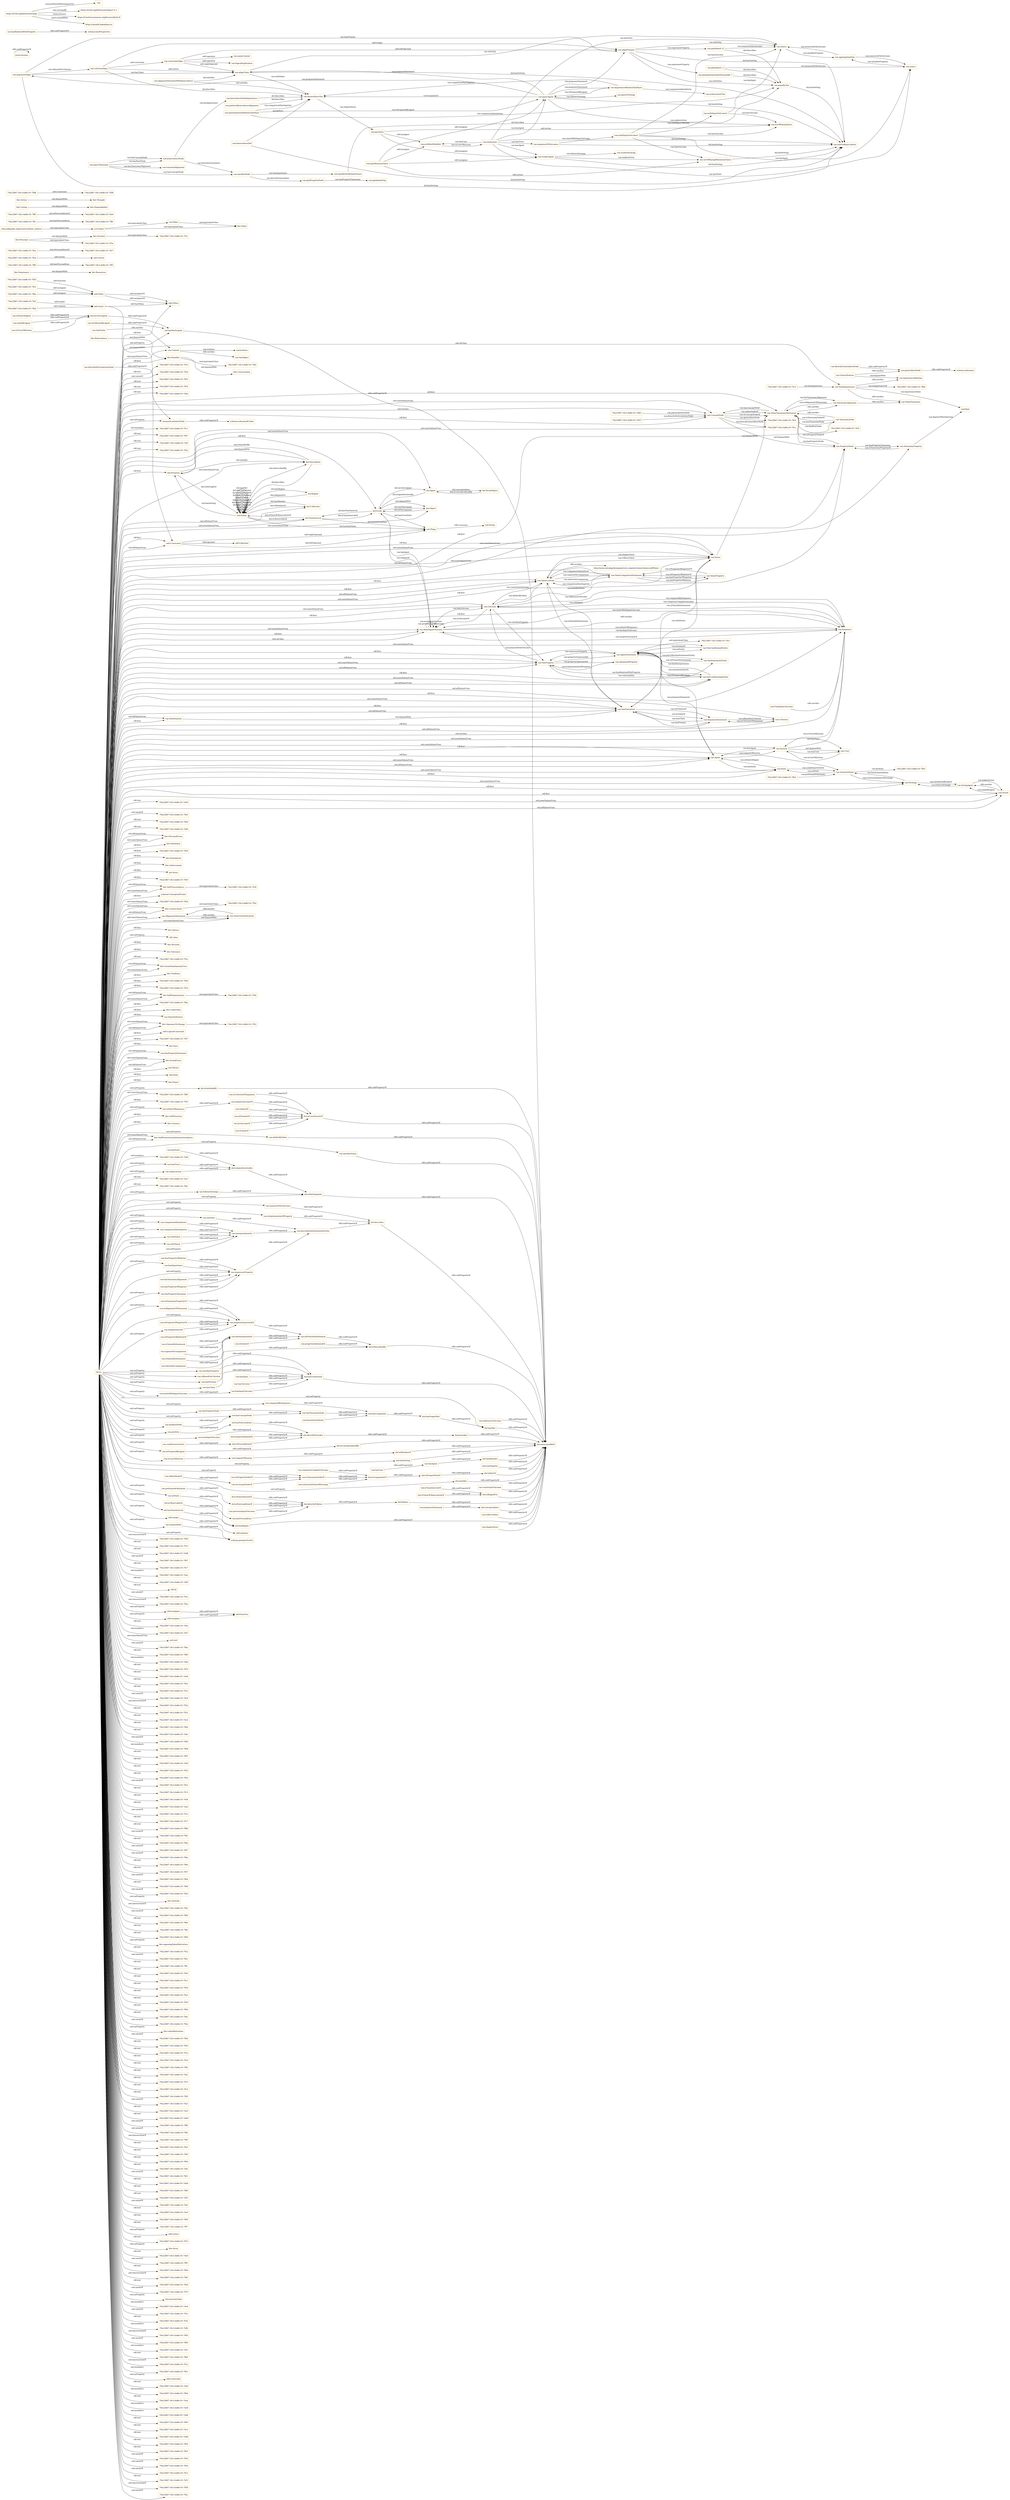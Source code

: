 digraph ar2dtool_diagram { 
rankdir=LR;
size="1501"
node [shape = rectangle, color="orange"]; "-76e22867:18c1cbd6c19:-7fc6" "bhv:Dominance" "-76e22867:18c1cbd6c19:-7ff3" "dul:Situation" "-76e22867:18c1cbd6c19:-7fc3" "odrl:Action" "-76e22867:18c1cbd6c19:-7fe7" "-76e22867:18c1cbd6c19:-7fe1" "bhv:PersonalFocus" "bhv:Hedonism" "bhv:Societal" "vae:NodeImportance" "bhv:Universalism" "vae:Value" "-76e22867:18c1cbd6c19:-7f59" "-76e22867:18c1cbd6c19:-7ffc" "bhv:Stimulation" "odrl:Policy" "bhv:Achievement" "bhv:Value" "dul:Norm" "-76e22867:18c1cbd6c19:-7f39" "-76e22867:18c1cbd6c19:-7ff0" "odrl:Operator" "vae:VaeProperty" "-76e22867:18c1cbd6c19:-7fb2" "bhv:SelfTrascendence" "vae:Outcome" "-76e22867:18c1cbd6c19:-7f1c" "schema:ConceptualFrame" "vae:VaeEntity" "-76e22867:18c1cbd6c19:-7fa4" "vae:MultiInputOutcome" "bhv:Conservation" "vae:AlignmentStatement" "bhv:Dependability" "bhv:Caring" "dul:SocialObject" "-76e22867:18c1cbd6c19:-7ff6" "odrl:Asset" "bhv:Nature" "-76e22867:18c1cbd6c19:-7fde" "vae:Generalization" "vae:Context" "vae:ActionOnState" "vae:VaeStatement" "vae:TaxonomyProperty" "-76e22867:18c1cbd6c19:-7fd2" "bhv:Security" "-76e22867:18c1cbd6c19:-7fbb" "vae:ConceptNode" "dul:Object" "bhv:Tolerance" "vae:System" "http://dbpedia.org/resource/Value_(ethics)" "bhv:Humility" "odrl:Party" "vae:Norm" "bhv:GrowthAndAnxietyFree" "vae:User" "vae:Sequence" "vae:AgentStatement" "vae:VaeConditionedEntity" "bhv:Tradition" "dul:Event" "dul:Agent" "-76e22867:18c1cbd6c19:-7f4d" "-76e22867:18c1cbd6c19:-7f1b" "vae:ValueTaxonomyStatement" "vae:TaxonomyAlignment" "bhv:SelfEnhancement" "-76e22867:18c1cbd6c19:-7fa1" "vae:Strategy" "-76e22867:18c1cbd6c19:-7fbe" "vae:Agent" "bhv:Benevolence" "vae:FinalInputOutcome" "-76e22867:18c1cbd6c19:-7fb8" "vae:VaeSituation" "bhv:Conformity" "vae:Action" "-76e22867:18c1cbd6c19:-7f30" "bhv:Resources" "dul:Collection" "vae:AwarenessStatement" "vae:ValueDefinition" "bhv:OpennessToChange" "-76e22867:18c1cbd6c19:-7fcf" "vae:ActingAgent" "odrl:LogicalConstraint" "-76e22867:18c1cbd6c19:-7f47" "-76e22867:18c1cbd6c19:-7fc9" "vae:ValueConcept" "vae:PropertyNode" "vae:ValueProperty" "vae:ValueComparisonStatement" "-76e22867:18c1cbd6c19:-7fc0" "-76e22867:18c1cbd6c19:-7f5a" "vae:VaeStatementEntity" "-76e22867:18c1cbd6c19:-7fe4" "vae:Criterion" "bhv:Thought" "dul:TimeInterval" "-76e22867:18c1cbd6c19:-7fed" "vae:State" "dul:Entity" "-76e22867:18c1cbd6c19:-7fea" "bhv:Face" "vae:VaeConditioningEntity" "-76e22867:18c1cbd6c19:-7f3a" "vae:TaxonomyNode" "vae:VaePropertyStatement" "bhv:SocialFocus" "odrl:Constraint" "-76e22867:18c1cbd6c19:-7fdb" "-76e22867:18c1cbd6c19:-7f4e" "-76e22867:18c1cbd6c19:-7f42" "vae:OptimizedProperty" "dul:Theory" "dul:Region" "dul:Description" "-76e22867:18c1cbd6c19:-7fd5" "bhv:Action" "-76e22867:18c1cbd6c19:-7fd8" "vcvf:Value" "odrl:Rule" "bhv:Power" "vae:ImportanceRelation" "bhv:Personal" "-76e22867:18c1cbd6c19:-7fb5" "-76e22867:18c1cbd6c19:-7f80" "-76e22867:18c1cbd6c19:-7fcc" "vae:ArgumentStatement" "-76e22867:18c1cbd6c19:-7f2f" "bhv:SelfDirection" "-76e22867:18c1cbd6c19:-7ff9" "bhv:Concern" "-76e22867:18c1cbd6c19:-7f24" "bhv:SelfProtectionAndAnxietyAvoidance" ; /*classes style*/
	"bhv:Action" -> "bhv:Thought" [ label = "owl:disjointWith" ];
	"vae:particularizesNode" -> "schema:subsumedUnder" [ label = "rdfs:subPropertyOf" ];
	"vae:hasConceptNode" -> "vae:hasTaxonomyNode" [ label = "rdfs:subPropertyOf" ];
	"vae:ConceptNode" -> "vae:PropertyNode" [ label = "owl:disjointWith" ];
	"vae:argumentAlign" -> "vae:criterionAlign" [ label = "vae:isBasedOnCriterion" ];
	"vae:argumentAlign" -> "vae:alignPremise" [ label = "vae:hasPremise" ];
	"vae:argumentAlign" -> "vae:alignClaim" [ label = "vae:hasClaim" ];
	"vae:argumentAlign" -> "vae:taxProblemContext" [ label = "dul:hasSetting" ];
	"vae:isTaxonomyNodeOf" -> "dul:isComponentOf" [ label = "rdfs:subPropertyOf" ];
	"vae:previousInputOutcome" -> "dul:directlyFollows" [ label = "rdfs:subPropertyOf" ];
	"vae:proposesStatement" -> "dul:conceptualizes" [ label = "rdfs:subPropertyOf" ];
	"vae:hasTaxonomyNode" -> "dul:hasComponent" [ label = "rdfs:subPropertyOf" ];
	"vae:giniPropertyNode" -> "vae:giniIndexProp" [ label = "vae:hasPropertyTaxonomy" ];
	"dul:isSatisfiedBy" -> "dul:associatedWith" [ label = "rdfs:subPropertyOf" ];
	"vae:nextInputOutcome" -> "dul:directlyPrecedes" [ label = "rdfs:subPropertyOf" ];
	"vae:abidesByValue" -> "dul:associatedWith" [ label = "rdfs:subPropertyOf" ];
	"vae:VaeSituation" -> "vae:VaeStatement" [ label = "owl:disjointWith" ];
	"vae:benvolenceNodeImportance" -> "vae:benevolenceTax" [ label = "dul:describes" ];
	"dul:conceptualizes" -> "dul:associatedWith" [ label = "rdfs:subPropertyOf" ];
	"vae:comparisonHasInferior" -> "vae:interpretationOn" [ label = "rdfs:subPropertyOf" ];
	"vae:hasTrace" -> "dul:isAgentInvolvedIn" [ label = "rdfs:subPropertyOf" ];
	"vae:shapesNorm" -> "dul:associatedWith" [ label = "rdfs:subPropertyOf" ];
	"vae:isInputOf" -> "dul:isConstituentOf" [ label = "rdfs:subPropertyOf" ];
	"dul:involvesAgent" -> "dul:hasParticipant" [ label = "rdfs:subPropertyOf" ];
	"dul:isObservableAt" -> "dul:hasRegion" [ label = "rdfs:subPropertyOf" ];
	"terms:license" -> "terms:license" [ label = "rdfs:subPropertyOf" ];
	"vae:multiInputOutcome2" -> "vae:actOfPayingTaxes" [ label = "vae:hasOutcome" ];
	"vae:multiInputOutcome2" -> "vae:state2" [ label = "vae:hasInput" ];
	"vae:satisfiesNorm" -> "dul:associatedWith" [ label = "rdfs:subPropertyOf" ];
	"bhv:SelfTrascendence" -> "-76e22867:18c1cbd6c19:-7f24" [ label = "owl:equivalentClass" ];
	"dul:isAgentInvolvedIn" -> "dul:isParticipantIn" [ label = "rdfs:subPropertyOf" ];
	"http://dbpedia.org/resource/Value_(ethics)" -> "vcvf:Value" [ label = "owl:equivalentClass" ];
	"vae:describesVaeStatementEntity" -> "dul:describes" [ label = "rdfs:subPropertyOf" ];
	"vae:hasPropertyTaxonomy" -> "vae:expressesProperty" [ label = "rdfs:subPropertyOf" ];
	"dul:Event" -> "dul:Object" [ label = "owl:disjointWith" ];
	"vae:isPremiseOf" -> "dul:isConstituentOf" [ label = "rdfs:subPropertyOf" ];
	"dul:isConstituentOf" -> "dul:associatedWith" [ label = "rdfs:subPropertyOf" ];
	"vae:interpretationOn" -> "vae:describesVaeStatementEntity" [ label = "rdfs:subPropertyOf" ];
	"vae:isTestedInStatement" -> "vae:hasInterpretation" [ label = "rdfs:subPropertyOf" ];
	"dul:Description" -> "dul:Situation" [ label = "owl:disjointWith" ];
	"vae:giniIndex0_3" -> "vae:state1" [ label = "vae:measuredOnOutcome" ];
	"vae:giniIndex0_3" -> "vae:equalityTax" [ label = "dul:describes" ];
	"vae:madeByAgent" -> "dul:involvesAgent" [ label = "rdfs:subPropertyOf" ];
	"dul:isPreconditionOf" -> "dul:directlyPrecedes" [ label = "rdfs:subPropertyOf" ];
	"vae:isOutcomeOf" -> "dul:isConstituentOf" [ label = "rdfs:subPropertyOf" ];
	"vae:isPresentInStatement" -> "dul:isDescribedBy" [ label = "rdfs:subPropertyOf" ];
	"vae:hasInput" -> "dul:hasConstituent" [ label = "rdfs:subPropertyOf" ];
	"bhv:Personal" -> "bhv:Societal" [ label = "owl:disjointWith" ];
	"bhv:Personal" -> "-76e22867:18c1cbd6c19:-7f3a" [ label = "owl:equivalentClass" ];
	"vae:hasUser" -> "vae:hasAgent" [ label = "rdfs:subPropertyOf" ];
	"vae:equalityTax" -> "vae:taxProblemContext" [ label = "dul:hasSetting" ];
	"vae:influencesOutcome" -> "dul:associatedWith" [ label = "rdfs:subPropertyOf" ];
	"dul:hasPart" -> "dul:associatedWith" [ label = "rdfs:subPropertyOf" ];
	"vae:onState" -> "dul:hasPrecondition" [ label = "rdfs:subPropertyOf" ];
	"vae:hasActionOnState" -> "dul:hasComponent" [ label = "rdfs:subPropertyOf" ];
	"vae:AgentStatement" -> "-76e22867:18c1cbd6c19:-7fa1" [ label = "owl:equivalentClass" ];
	"vae:hasPropertyNode" -> "vae:hasTaxonomyNode" [ label = "rdfs:subPropertyOf" ];
	"vae:payMinimumTaxes" -> "vae:problemModeller" [ label = "odrl:assigner" ];
	"vae:payMinimumTaxes" -> "vae:payerAgent" [ label = "odrl:assignee" ];
	"vae:payMinimumTaxes" -> "vae:evaderAgent" [ label = "odrl:assignee" ];
	"vae:payMinimumTaxes" -> "vae:actOfPayingMiniumumTaxes" [ label = "odrl:action" ];
	"vae:equalityNode" -> "vae:giniPropertyNode" [ label = "vae:directlyGeneralizes" ];
	"vae:equalityNode" -> "vae:equalityNodeImportance" [ label = "vae:hasImportance" ];
	"dul:hasPrecondition" -> "dul:directlyFollows" [ label = "rdfs:subPropertyOf" ];
	"vae:hasPropertyOfSuperior" -> "vae:expressesProperty" [ label = "rdfs:subPropertyOf" ];
	"odrl:Asset" -> "odrl:Constraint" [ label = "owl:disjointWith" ];
	"bhv:Conservation" -> "-76e22867:18c1cbd6c19:-7f5a" [ label = "owl:equivalentClass" ];
	"dul:hasRegion" -> "dul:associatedWith" [ label = "rdfs:subPropertyOf" ];
	"vae:isPropertyNodeOf" -> "vae:isTaxonomyNodeOf" [ label = "rdfs:subPropertyOf" ];
	"bhv:Societal" -> "-76e22867:18c1cbd6c19:-7f1c" [ label = "owl:equivalentClass" ];
	"dul:precedes" -> "dul:associatedWith" [ label = "rdfs:subPropertyOf" ];
	"vae:comparisonHasSuperior" -> "vae:interpretationOn" [ label = "rdfs:subPropertyOf" ];
	"vae:hasOutcome" -> "dul:hasConstituent" [ label = "rdfs:subPropertyOf" ];
	"vae:Norm" -> "vae:ValueTaxonomyStatement" [ label = "owl:disjointWith" ];
	"vae:alignPremise" -> "vae:equalityTax" [ label = "vae:withValue" ];
	"vae:alignPremise" -> "vae:state2" [ label = "vae:onEntity" ];
	"vae:alignPremise" -> "vae:giniIndexSatisfiedThreshold0_7" [ label = "vae:expressesProperty" ];
	"vae:alignPremise" -> "vae:giniIndex0_9" [ label = "vae:expressesProperty" ];
	"vae:alignPremise" -> "vae:taxProblemContext" [ label = "dul:hasSetting" ];
	"vae:isProposedByAgent" -> "dul:isConceptualizedBy" [ label = "rdfs:subPropertyOf" ];
	"dul:isComponentOf" -> "dul:isPropertPartOf" [ label = "rdfs:subPropertyOf" ];
	"vae:Value" -> "bhv:Value" [ label = "owl:equivalentClass" ];
	"bhv:Dominance" -> "bhv:Resources" [ label = "owl:disjointWith" ];
	"vae:isEntityOf" -> "vae:isPresentInStatement" [ label = "rdfs:subPropertyOf" ];
	"dul:isConceptualizedBy" -> "dul:associatedWith" [ label = "rdfs:subPropertyOf" ];
	"vae:MultiInputOutcome" -> "vae:Sequence" [ label = "rdfs:seeAlso" ];
	"vae:propertyExpressedAt" -> "vae:isPresentInStatement" [ label = "rdfs:subPropertyOf" ];
	"vae:payerAgent" -> "vae:taxProblemContext" [ label = "dul:hasSetting" ];
	"vae:payerAgent" -> "vae:importanceRelationTaxPayer" [ label = "vae:proposesStatement" ];
	"vae:payerAgent" -> "vae:payerStrategy" [ label = "vae:followsStrategy" ];
	"vae:payerAgent" -> "vae:benevolenceTax" [ label = "vcvf:commitsTo" ];
	"vae:payerAgent" -> "vae:argumentAlign" [ label = "vae:proposesStatement" ];
	"vae:payerAgent" -> "vae:alignClaim" [ label = "vae:proposesStatement" ];
	"vae:payerAgent" -> "vae:actOfPayingTaxes" [ label = "vae:makesAction" ];
	"vae:payerAgent" -> "vae:alignPremise" [ label = "vae:proposesStatement" ];
	"vae:hasState" -> "dul:isAgentInvolvedIn" [ label = "rdfs:subPropertyOf" ];
	"vae:AwarenessStatement" -> "vae:AlignmentStatement" [ label = "rdfs:seeAlso" ];
	"vae:isConceptNodeOf" -> "vae:isTaxonomyNodeOf" [ label = "rdfs:subPropertyOf" ];
	"bhv:Caring" -> "bhv:Dependability" [ label = "owl:disjointWith" ];
	"vae:payTaxes" -> "vae:problemModeller" [ label = "odrl:assigner" ];
	"vae:payTaxes" -> "vae:evaderAgent" [ label = "odrl:assignee" ];
	"vae:payTaxes" -> "vae:actOfPayingTaxes" [ label = "odrl:action" ];
	"vae:hasRootNode" -> "vae:hasConceptNode" [ label = "rdfs:subPropertyOf" ];
	"vae:isAgentOfSystem" -> "dul:isMemberOf" [ label = "rdfs:subPropertyOf" ];
	"dul:hasProperPart" -> "dul:hasPart" [ label = "rdfs:subPropertyOf" ];
	"vae:aggregationSum" -> "vae:state2" [ label = "vae:measuredOnOutcome" ];
	"vae:aggregationSum" -> "vae:state1" [ label = "vae:measuredOnOutcome" ];
	"vae:ValueConcept" -> "http://www.ontologydesignpatterns.org/ont/values/valuecore#Value" [ label = "rdfs:seeAlso" ];
	"vae:state1" -> "vae:aggregationSum" [ label = "vae:satisfiesProperty" ];
	"vae:isInputOutcomeOf" -> "dul:isConstituentOf" [ label = "rdfs:subPropertyOf" ];
	"vae:payerTaxonomy" -> "vae:taxonomAlignment" [ label = "vae:hasTaxonomyAlignment" ];
	"vae:payerTaxonomy" -> "vae:benevolenceNode" [ label = "vae:hasRootNode" ];
	"vae:payerTaxonomy" -> "vae:equalityNode" [ label = "vae:hasConceptNode" ];
	"vae:payerTaxonomy" -> "vae:benevolenceNode" [ label = "vae:hasConceptNode" ];
	"vae:isTaxonomyPropertyOf" -> "vae:propertyExpressedAt" [ label = "rdfs:subPropertyOf" ];
	"vae:giniIndex0_9" -> "vae:state2" [ label = "vae:measuredOnOutcome" ];
	"vae:giniIndex0_9" -> "vae:equalityTax" [ label = "dul:describes" ];
	"vae:directlyParticularizesNode" -> "vae:particularizesNode" [ label = "rdfs:subPropertyOf" ];
	"vae:isRootNodeOf" -> "vae:isConceptNodeOf" [ label = "rdfs:subPropertyOf" ];
	"vae:problemModeller" -> "vae:taxSystem" [ label = "vae:isUserOfSystem" ];
	"dul:hasSetting" -> "dul:associatedWith" [ label = "rdfs:subPropertyOf" ];
	"dul:hasMember" -> "dul:associatedWith" [ label = "rdfs:subPropertyOf" ];
	"vae:expressesProperty" -> "vae:describesVaeStatementEntity" [ label = "rdfs:subPropertyOf" ];
	"vae:taxSystem" -> "vae:problemModeller" [ label = "vae:hasUser" ];
	"vae:taxSystem" -> "vae:sequenceOfOutcomes" [ label = "vae:hasTrace" ];
	"vae:taxSystem" -> "vae:state2" [ label = "vae:hasState" ];
	"vae:taxSystem" -> "vae:state1" [ label = "vae:hasState" ];
	"vae:taxSystem" -> "vae:payerAgent" [ label = "vae:hasAgent" ];
	"vae:taxSystem" -> "vae:evaderAgent" [ label = "vae:hasAgent" ];
	"vae:taxSystem" -> "vae:taxProblemContext" [ label = "dul:hasSetting" ];
	"vae:hasAgent" -> "dul:hasMember" [ label = "rdfs:subPropertyOf" ];
	"vae:isFollowedByAgent" -> "dul:hasParticipant" [ label = "rdfs:subPropertyOf" ];
	"vae:criterionAlign" -> "vae:alignPremise" [ label = "odrl:target" ];
	"vae:criterionAlign" -> "vae:constraintAlign" [ label = "odrl:constraint" ];
	"vae:criterionAlign" -> "vae:alignClaim" [ label = "odrl:action" ];
	"vae:criterionAlign" -> "vae:benevolenceTax" [ label = "dul:describes" ];
	"vae:hasRelationWithProperty" -> "schema:hasPerspective" [ label = "rdfs:subPropertyOf" ];
	"vae:measuredOnOutcome" -> "dul:describes" [ label = "rdfs:subPropertyOf" ];
	"vae:isImportanceOf" -> "vae:propertyExpressedAt" [ label = "rdfs:subPropertyOf" ];
	"dul:isSettingFor" -> "dul:associatedWith" [ label = "rdfs:subPropertyOf" ];
	"vae:perform" -> "dul:hasPostcondition" [ label = "rdfs:subPropertyOf" ];
	"vcvf:Value" -> "bhv:Value" [ label = "owl:equivalentClass" ];
	"vcvf:Value" -> "vae:Value" [ label = "owl:equivalentClass" ];
	"dul:isPartOf" -> "dul:associatedWith" [ label = "rdfs:subPropertyOf" ];
	"vae:isTraceOfSystem" -> "dul:involvesAgent" [ label = "rdfs:subPropertyOf" ];
	"dul:isParticipantIn" -> "dul:associatedWith" [ label = "rdfs:subPropertyOf" ];
	"vae:directlyGeneralizesNode" -> "vae:generalizesNode" [ label = "rdfs:subPropertyOf" ];
	"dul:hasTimeInterval" -> "dul:hasRegion" [ label = "rdfs:subPropertyOf" ];
	"vae:importanceRelationTaxPayer" -> "vae:payerAgent" [ label = "vae:isProposedByAgent" ];
	"vae:importanceRelationTaxPayer" -> "vae:benevolenceTax" [ label = "vae:comparisonHasSuperior" ];
	"vae:importanceRelationTaxPayer" -> "vae:achievementTax" [ label = "vae:comparisonHasInferior" ];
	"vae:conditionsActionIn" -> "dul:isPreconditionOf" [ label = "rdfs:subPropertyOf" ];
	"vae:superiorInComparison" -> "vae:hasInterpretation" [ label = "rdfs:subPropertyOf" ];
	"vae:System" -> "vae:User" [ label = "owl:disjointWith" ];
	"dul:satisfies" -> "dul:associatedWith" [ label = "rdfs:subPropertyOf" ];
	"vae:TaxonomyNode" -> "vae:ValueTaxonomyStatement" [ label = "rdfs:seeAlso" ];
	"vae:ValueTaxonomyStatement" -> "vae:TaxonomyAlignment" [ label = "rdfs:seeAlso" ];
	"vae:followsStrategy" -> "dul:isParticipantIn" [ label = "rdfs:subPropertyOf" ];
	"vae:hasPropertyOfInferior" -> "vae:expressesProperty" [ label = "rdfs:subPropertyOf" ];
	"vae:composedBySequence" -> "dul:hasComponent" [ label = "rdfs:subPropertyOf" ];
	"vae:isActionOnStateOfStrategy" -> "dul:isComponentOf" [ label = "rdfs:subPropertyOf" ];
	"https://w3id.org/def/vaeontology" -> "vae:" [ label = "vann:preferredNamespaceUri" ];
	"https://w3id.org/def/vaeontology" -> "https://w3id.org/def/vaeontology/1.0.1" [ label = "owl:versionIRI" ];
	"https://w3id.org/def/vaeontology" -> "https://creativecommons.org/licenses/by/4.0/" [ label = "terms:license" ];
	"https://w3id.org/def/vaeontology" -> "https://chowlk.linkeddata.es" [ label = "mod:createdWith" ];
	"vae:benevolenceTax" -> "vae:payTaxes" [ label = "vae:shapesNorm" ];
	"dul:hasComponent" -> "dul:hasProperPart" [ label = "rdfs:subPropertyOf" ];
	"vae:startsWithInputOutcome" -> "vae:hasInputOutcome" [ label = "rdfs:subPropertyOf" ];
	"dul:hasParticipant" -> "dul:associatedWith" [ label = "rdfs:subPropertyOf" ];
	"vae:isOptimizationOfProperty" -> "dul:describes" [ label = "rdfs:subPropertyOf" ];
	"vae:propertyOptimizedAt" -> "dul:isDescribedBy" [ label = "rdfs:subPropertyOf" ];
	"bhv:Humility" -> "bhv:Universalism" [ label = "owl:disjointWith" ];
	"bhv:Humility" -> "-76e22867:18c1cbd6c19:-7f4e" [ label = "owl:equivalentClass" ];
	"vae:FinalInputOutcome" -> "vae:Sequence" [ label = "rdfs:seeAlso" ];
	"odrl:target" -> "odrl:relation" [ label = "rdfs:subPropertyOf" ];
	"vae:benevolenceDef" -> "vae:benevolenceTax" [ label = "dul:defines" ];
	"vae:benevolenceDef" -> "vae:taxProblemContext" [ label = "dul:hasSetting" ];
	"bhv:SelfEnhancement" -> "-76e22867:18c1cbd6c19:-7f30" [ label = "owl:equivalentClass" ];
	"dul:directlyPrecedes" -> "dul:precedes" [ label = "rdfs:subPropertyOf" ];
	"vae:makesAction" -> "dul:isAgentInvolvedIn" [ label = "rdfs:subPropertyOf" ];
	"vae:constrainsOutcome" -> "dul:associatedWith" [ label = "rdfs:subPropertyOf" ];
	"vae:withValue" -> "vae:interpretationOn" [ label = "rdfs:subPropertyOf" ];
	"vae:constraintAlign" -> "vae:alignClaim" [ label = "odrl:rightOperand" ];
	"vae:constraintAlign" -> "vae:sameContext" [ label = "odrl:operator" ];
	"vae:constraintAlign" -> "vae:logicalImplication" [ label = "odrl:operator" ];
	"vae:constraintAlign" -> "vae:alignPremise" [ label = "odrl:leftOperand" ];
	"dul:isRegionFor" -> "dul:associatedWith" [ label = "rdfs:subPropertyOf" ];
	"dul:describes" -> "dul:associatedWith" [ label = "rdfs:subPropertyOf" ];
	"vae:satisfiesProperty" -> "dul:isDescribedBy" [ label = "rdfs:subPropertyOf" ];
	"vae:isAlignmentOfTaxonomy" -> "vae:propertyExpressedAt" [ label = "rdfs:subPropertyOf" ];
	"vae:TaxonomyAlignment" -> "vae:ValueTaxonomy" [ label = "rdfs:seeAlso" ];
	"vae:generalizationRelationTaxPayer" -> "vae:payerAgent" [ label = "vae:isProposedByAgent" ];
	"vae:generalizationRelationTaxPayer" -> "vae:benevolenceTax" [ label = "vae:comparisonHasSuperior" ];
	"vae:generalizationRelationTaxPayer" -> "vae:equalityTax" [ label = "vae:comparisonHasInferior" ];
	"vae:hasImportance" -> "vae:expressesProperty" [ label = "rdfs:subPropertyOf" ];
	"vae:alignClaim" -> "vae:benevolenceTax" [ label = "vae:withValue" ];
	"vae:alignClaim" -> "vae:state2" [ label = "vae:onEntity" ];
	"vae:alignClaim" -> "vae:taxProblemContext" [ label = "dul:hasSetting" ];
	"dul:isDescribedBy" -> "dul:associatedWith" [ label = "rdfs:subPropertyOf" ];
	"vae:actOfPayingMiniumumTaxes" -> "vae:taxProblemContext" [ label = "dul:hasSetting" ];
	"vae:relationWith" -> "schema:perspectiveOn" [ label = "rdfs:subPropertyOf" ];
	"vae:NodeImportance" -> "vae:ValueTaxonomy" [ label = "rdfs:seeAlso" ];
	"vae:NodeImportance" -> "vae:ImportanceRelation" [ label = "rdfs:seeAlso" ];
	"dul:isSubordinatedTo" -> "dul:directlyFollows" [ label = "rdfs:subPropertyOf" ];
	"vae:multiInputOutcome1" -> "vae:multiInputOutcome2" [ label = "vae:nextInputOutcome" ];
	"vae:multiInputOutcome1" -> "vae:state2" [ label = "vae:hasOutcome" ];
	"vae:multiInputOutcome1" -> "vae:actOfPayingTaxes" [ label = "vae:hasOutcome" ];
	"vae:multiInputOutcome1" -> "vae:actOfPayingMiniumumTaxes" [ label = "vae:hasOutcome" ];
	"vae:multiInputOutcome1" -> "vae:state1" [ label = "vae:hasInput" ];
	"vae:Action" -> "vae:ActingAgent" [ label = "rdfs:seeAlso" ];
	"vae:isValuedInStatement" -> "vae:hasInterpretation" [ label = "rdfs:subPropertyOf" ];
	"vae:sequenceOfOutcomes" -> "vae:multiInputOutcome1" [ label = "vae:startsWithInputOutcome" ];
	"vae:sequenceOfOutcomes" -> "vae:taxProblemContext" [ label = "dul:hasSetting" ];
	"vae:inferiorInComparison" -> "vae:hasInterpretation" [ label = "rdfs:subPropertyOf" ];
	"vae:VaeEntity" -> "vae:Context" [ label = "rdfs:seeAlso" ];
	"vae:withNorm" -> "vae:interpretationOn" [ label = "rdfs:subPropertyOf" ];
	"vae:isClaimOf" -> "dul:isConstituentOf" [ label = "rdfs:subPropertyOf" ];
	"vae:hasInputOutcome" -> "dul:hasConstituent" [ label = "rdfs:subPropertyOf" ];
	"vae:alignmentSituationWithbenevolence" -> "vae:benevolenceTax" [ label = "dul:satisfies" ];
	"vae:alignmentSituationWithbenevolence" -> "vae:alignClaim" [ label = "dul:satisfies" ];
	"vae:isPropertyOfSuperiorOf" -> "vae:propertyExpressedAt" [ label = "rdfs:subPropertyOf" ];
	"vae:evaderAgent" -> "vae:actOfPayingMiniumumTaxes" [ label = "vae:makesAction" ];
	"vae:evaderAgent" -> "vae:evaderStrategy" [ label = "vae:followsStrategy" ];
	"vae:evaderAgent" -> "vae:taxProblemContext" [ label = "dul:hasSetting" ];
	"vae:isStateOfAgent" -> "dul:involvesAgent" [ label = "rdfs:subPropertyOf" ];
	"dul:isPropertPartOf" -> "dul:isPartOf" [ label = "rdfs:subPropertyOf" ];
	"vae:Generalization" -> "vae:generalizesNode" [ label = "rdfs:seeAlso" ];
	"vae:Generalization" -> "vae:ImportanceRelation" [ label = "owl:disjointWith" ];
	"vae:Context" -> "vae:VaeObject" [ label = "rdfs:seeAlso" ];
	"NULL" -> "-76e22867:18c1cbd6c19:-7f38" [ label = "owl:intersectionOf" ];
	"NULL" -> "dul:Collection" [ label = "owl:allValuesFrom" ];
	"NULL" -> "-76e22867:18c1cbd6c19:-7f7e" [ label = "rdf:rest" ];
	"NULL" -> "vae:hasConceptNode" [ label = "owl:onProperty" ];
	"NULL" -> "-76e22867:18c1cbd6c19:-7ed8" [ label = "rdf:rest" ];
	"NULL" -> "-76e22867:18c1cbd6c19:-7fb7" [ label = "owl:unionOf" ];
	"NULL" -> "bhv:PersonalFocus" [ label = "owl:someValuesFrom" ];
	"NULL" -> "bhv:Hedonism" [ label = "rdf:first" ];
	"NULL" -> "-76e22867:18c1cbd6c19:-7fa4" [ label = "owl:someValuesFrom" ];
	"NULL" -> "-76e22867:18c1cbd6c19:-7f2f" [ label = "rdf:first" ];
	"NULL" -> "bhv:Conservation" [ label = "owl:allValuesFrom" ];
	"NULL" -> "-76e22867:18c1cbd6c19:-7fc7" [ label = "rdf:rest" ];
	"NULL" -> "-76e22867:18c1cbd6c19:-7eec" [ label = "owl:members" ];
	"NULL" -> "-76e22867:18c1cbd6c19:-7ef9" [ label = "rdf:rest" ];
	"NULL" -> "rdf:nil" [ label = "rdf:rest" ];
	"NULL" -> "vae:VaeConditioningEntity" [ label = "owl:someValuesFrom" ];
	"NULL" -> "vae:isBasedOnCriterion" [ label = "owl:onProperty" ];
	"NULL" -> "-76e22867:18c1cbd6c19:-7f59" [ label = "rdf:first" ];
	"NULL" -> "vae:interpretationOn" [ label = "owl:onProperty" ];
	"NULL" -> "vae:isTaxonomyNodeOf" [ label = "owl:onProperty" ];
	"NULL" -> "vae:ConceptNode" [ label = "rdf:first" ];
	"NULL" -> "-76e22867:18c1cbd6c19:-7fce" [ label = "owl:unionOf" ];
	"NULL" -> "-76e22867:18c1cbd6c19:-7f2e" [ label = "owl:intersectionOf" ];
	"NULL" -> "vae:PropertyNode" [ label = "rdf:first" ];
	"NULL" -> "odrl:assignee" [ label = "owl:onProperty" ];
	"NULL" -> "vae:ConceptNode" [ label = "owl:someValuesFrom" ];
	"NULL" -> "-76e22867:18c1cbd6c19:-7efa" [ label = "rdf:rest" ];
	"NULL" -> "vae:expressesProperty" [ label = "owl:onProperty" ];
	"NULL" -> "vae:VaeSituation" [ label = "owl:allValuesFrom" ];
	"NULL" -> "dul:hasSetting" [ label = "owl:onProperty" ];
	"NULL" -> "-76e22867:18c1cbd6c19:-7ef7" [ label = "owl:members" ];
	"NULL" -> "bhv:SelfTrascendence" [ label = "owl:someValuesFrom" ];
	"NULL" -> "owl:real" [ label = "owl:someValuesFrom" ];
	"NULL" -> "-76e22867:18c1cbd6c19:-7fba" [ label = "owl:unionOf" ];
	"NULL" -> "-76e22867:18c1cbd6c19:-7fd9" [ label = "rdf:rest" ];
	"NULL" -> "-76e22867:18c1cbd6c19:-7eda" [ label = "owl:members" ];
	"NULL" -> "odrl:LogicalConstraint" [ label = "rdf:first" ];
	"NULL" -> "-76e22867:18c1cbd6c19:-7f10" [ label = "rdf:rest" ];
	"NULL" -> "vae:onEntity" [ label = "owl:onProperty" ];
	"NULL" -> "vae:VaeConditioningEntity" [ label = "owl:allValuesFrom" ];
	"NULL" -> "-76e22867:18c1cbd6c19:-7eeb" [ label = "rdf:rest" ];
	"NULL" -> "vae:TaxonomyNode" [ label = "rdf:first" ];
	"NULL" -> "-76e22867:18c1cbd6c19:-7fa2" [ label = "rdf:rest" ];
	"NULL" -> "-76e22867:18c1cbd6c19:-7f31" [ label = "rdf:rest" ];
	"NULL" -> "vae:abidesByValue" [ label = "owl:onProperty" ];
	"NULL" -> "vae:comparisonHasInferior" [ label = "owl:onProperty" ];
	"NULL" -> "-76e22867:18c1cbd6c19:-7fc8" [ label = "owl:unionOf" ];
	"NULL" -> "vae:isUserOfSystem" [ label = "owl:onProperty" ];
	"NULL" -> "-76e22867:18c1cbd6c19:-7f22" [ label = "owl:intersectionOf" ];
	"NULL" -> "vae:ActionOnState" [ label = "rdf:first" ];
	"NULL" -> "vae:VaeStatement" [ label = "owl:someValuesFrom" ];
	"NULL" -> "-76e22867:18c1cbd6c19:-7f52" [ label = "rdf:rest" ];
	"NULL" -> "odrl:Constraint" [ label = "owl:allValuesFrom" ];
	"NULL" -> "vae:Criterion" [ label = "owl:allValuesFrom" ];
	"NULL" -> "-76e22867:18c1cbd6c19:-7ee2" [ label = "rdf:rest" ];
	"NULL" -> "-76e22867:18c1cbd6c19:-7fbd" [ label = "rdf:rest" ];
	"NULL" -> "vae:VaeProperty" [ label = "owl:allValuesFrom" ];
	"NULL" -> "-76e22867:18c1cbd6c19:-7edc" [ label = "rdf:rest" ];
	"NULL" -> "bhv:GrowthAndAnxietyFree" [ label = "owl:someValuesFrom" ];
	"NULL" -> "vae:withValue" [ label = "owl:onProperty" ];
	"NULL" -> "vae:Strategy" [ label = "owl:someValuesFrom" ];
	"NULL" -> "-76e22867:18c1cbd6c19:-7fdd" [ label = "owl:unionOf" ];
	"NULL" -> "vae:ConceptNode" [ label = "owl:onClass" ];
	"NULL" -> "vae:Action" [ label = "rdf:first" ];
	"NULL" -> "-76e22867:18c1cbd6c19:-7f08" [ label = "owl:members" ];
	"NULL" -> "-76e22867:18c1cbd6c19:-7f05" [ label = "rdf:rest" ];
	"NULL" -> "-76e22867:18c1cbd6c19:-7efd" [ label = "rdf:rest" ];
	"NULL" -> "vae:MultiInputOutcome" [ label = "owl:someValuesFrom" ];
	"NULL" -> "-76e22867:18c1cbd6c19:-7f43" [ label = "rdf:rest" ];
	"NULL" -> "dul:hasPart" [ label = "owl:onProperty" ];
	"NULL" -> "-76e22867:18c1cbd6c19:-7f26" [ label = "rdf:rest" ];
	"NULL" -> "vae:AwarenessStatement" [ label = "owl:someValuesFrom" ];
	"NULL" -> "-76e22867:18c1cbd6c19:-7fe3" [ label = "owl:unionOf" ];
	"NULL" -> "-76e22867:18c1cbd6c19:-7f13" [ label = "rdf:rest" ];
	"NULL" -> "-76e22867:18c1cbd6c19:-7ef4" [ label = "rdf:rest" ];
	"NULL" -> "-76e22867:18c1cbd6c19:-7eee" [ label = "rdf:rest" ];
	"NULL" -> "vae:startsWithInputOutcome" [ label = "owl:onProperty" ];
	"NULL" -> "-76e22867:18c1cbd6c19:-7fc2" [ label = "owl:unionOf" ];
	"NULL" -> "-76e22867:18c1cbd6c19:-7f17" [ label = "rdf:rest" ];
	"NULL" -> "-76e22867:18c1cbd6c19:-7f8b" [ label = "rdf:rest" ];
	"NULL" -> "-76e22867:18c1cbd6c19:-7ff2" [ label = "owl:unionOf" ];
	"NULL" -> "vae:Agent" [ label = "owl:someValuesFrom" ];
	"NULL" -> "vae:isStartOfSequence" [ label = "owl:onProperty" ];
	"NULL" -> "bhv:Tradition" [ label = "rdf:first" ];
	"NULL" -> "-76e22867:18c1cbd6c19:-7f0a" [ label = "rdf:rest" ];
	"NULL" -> "vae:nextInputOutcome" [ label = "owl:onProperty" ];
	"NULL" -> "-76e22867:18c1cbd6c19:-7fd7" [ label = "owl:unionOf" ];
	"NULL" -> "-76e22867:18c1cbd6c19:-7fda" [ label = "owl:unionOf" ];
	"NULL" -> "vae:Sequence" [ label = "owl:onClass" ];
	"NULL" -> "vae:hasRootNode" [ label = "owl:onProperty" ];
	"NULL" -> "-76e22867:18c1cbd6c19:-7f47" [ label = "rdf:first" ];
	"NULL" -> "vae:VaeConditionedEntity" [ label = "owl:someValuesFrom" ];
	"NULL" -> "-76e22867:18c1cbd6c19:-7f46" [ label = "rdf:rest" ];
	"NULL" -> "bhv:SelfEnhancement" [ label = "owl:someValuesFrom" ];
	"NULL" -> "-76e22867:18c1cbd6c19:-7f97" [ label = "rdf:rest" ];
	"NULL" -> "bhv:GrowthAndAnxietyFree" [ label = "owl:allValuesFrom" ];
	"NULL" -> "vae:Outcome" [ label = "owl:someValuesFrom" ];
	"NULL" -> "-76e22867:18c1cbd6c19:-7fb4" [ label = "owl:unionOf" ];
	"NULL" -> "bhv:SelfDirection" [ label = "rdf:first" ];
	"NULL" -> "vae:TaxonomyProperty" [ label = "owl:someValuesFrom" ];
	"NULL" -> "dul:Theory" [ label = "rdf:first" ];
	"NULL" -> "-76e22867:18c1cbd6c19:-7f9d" [ label = "rdf:rest" ];
	"NULL" -> "-76e22867:18c1cbd6c19:-7fe0" [ label = "owl:unionOf" ];
	"NULL" -> "dul:Event" [ label = "rdf:first" ];
	"NULL" -> "vae:NodeImportance" [ label = "owl:onClass" ];
	"NULL" -> "vae:ArgumentStatement" [ label = "rdf:first" ];
	"NULL" -> "bhv:attitude" [ label = "owl:onProperty" ];
	"NULL" -> "-76e22867:18c1cbd6c19:-7f4c" [ label = "owl:intersectionOf" ];
	"NULL" -> "-76e22867:18c1cbd6c19:-7f8d" [ label = "owl:unionOf" ];
	"NULL" -> "vae:Norm" [ label = "rdf:first" ];
	"NULL" -> "schema:perspectiveOn" [ label = "owl:onProperty" ];
	"NULL" -> "-76e22867:18c1cbd6c19:-7fb6" [ label = "rdf:rest" ];
	"NULL" -> "vae:VaeProperty" [ label = "rdf:first" ];
	"NULL" -> "-76e22867:18c1cbd6c19:-7ffa" [ label = "rdf:rest" ];
	"NULL" -> "-76e22867:18c1cbd6c19:-7fd0" [ label = "rdf:rest" ];
	"NULL" -> "vae:isImportanceOf" [ label = "owl:onProperty" ];
	"NULL" -> "bhv:opposingValueMotivation" [ label = "owl:onProperty" ];
	"NULL" -> "bhv:Humility" [ label = "rdf:first" ];
	"NULL" -> "-76e22867:18c1cbd6c19:-7fca" [ label = "rdf:rest" ];
	"NULL" -> "-76e22867:18c1cbd6c19:-7fb1" [ label = "owl:unionOf" ];
	"NULL" -> "dul:isSatisfiedBy" [ label = "owl:onProperty" ];
	"NULL" -> "-76e22867:18c1cbd6c19:-7ff1" [ label = "rdf:rest" ];
	"NULL" -> "-76e22867:18c1cbd6c19:-7feb" [ label = "rdf:rest" ];
	"NULL" -> "-76e22867:18c1cbd6c19:-7fc1" [ label = "rdf:rest" ];
	"NULL" -> "vae:hasImportance" [ label = "owl:onProperty" ];
	"NULL" -> "-76e22867:18c1cbd6c19:-7f50" [ label = "rdf:rest" ];
	"NULL" -> "vae:satisfiesProperty" [ label = "owl:onProperty" ];
	"NULL" -> "bhv:OpennessToChange" [ label = "owl:allValuesFrom" ];
	"NULL" -> "-76e22867:18c1cbd6c19:-7fe2" [ label = "rdf:rest" ];
	"NULL" -> "-76e22867:18c1cbd6c19:-7f20" [ label = "rdf:rest" ];
	"NULL" -> "vae:VaeStatement" [ label = "rdf:first" ];
	"NULL" -> "-76e22867:18c1cbd6c19:-7fb9" [ label = "rdf:rest" ];
	"NULL" -> "-76e22867:18c1cbd6c19:-7fdc" [ label = "rdf:rest" ];
	"NULL" -> "vae:VaeSituation" [ label = "rdf:first" ];
	"NULL" -> "-76e22867:18c1cbd6c19:-7f4a" [ label = "owl:unionOf" ];
	"NULL" -> "bhv:valueMotivation" [ label = "owl:onProperty" ];
	"NULL" -> "vae:satisfiesNorm" [ label = "owl:onProperty" ];
	"NULL" -> "vae:relationWith" [ label = "owl:onProperty" ];
	"NULL" -> "-76e22867:18c1cbd6c19:-7fd4" [ label = "owl:unionOf" ];
	"NULL" -> "bhv:Stimulation" [ label = "rdf:first" ];
	"NULL" -> "-76e22867:18c1cbd6c19:-7fd3" [ label = "rdf:rest" ];
	"NULL" -> "-76e22867:18c1cbd6c19:-7f1e" [ label = "rdf:rest" ];
	"NULL" -> "-76e22867:18c1cbd6c19:-7f80" [ label = "owl:someValuesFrom" ];
	"NULL" -> "-76e22867:18c1cbd6c19:-7fcd" [ label = "rdf:rest" ];
	"NULL" -> "odrl:Constraint" [ label = "rdf:first" ];
	"NULL" -> "odrl:target" [ label = "owl:onProperty" ];
	"NULL" -> "-76e22867:18c1cbd6c19:-7ff4" [ label = "rdf:rest" ];
	"NULL" -> "-76e22867:18c1cbd6c19:-7fee" [ label = "rdf:rest" ];
	"NULL" -> "-76e22867:18c1cbd6c19:-7f15" [ label = "rdf:rest" ];
	"NULL" -> "-76e22867:18c1cbd6c19:-7fc4" [ label = "rdf:rest" ];
	"NULL" -> "vae:makesAction" [ label = "owl:onProperty" ];
	"NULL" -> "-76e22867:18c1cbd6c19:-7f0f" [ label = "rdf:rest" ];
	"NULL" -> "-76e22867:18c1cbd6c19:-7fa3" [ label = "owl:unionOf" ];
	"NULL" -> "dul:Object" [ label = "owl:someValuesFrom" ];
	"NULL" -> "-76e22867:18c1cbd6c19:-7ee3" [ label = "rdf:rest" ];
	"NULL" -> "bhv:SelfProtectionAndAnxietyAvoidance" [ label = "owl:someValuesFrom" ];
	"NULL" -> "vae:onState" [ label = "owl:onProperty" ];
	"NULL" -> "dul:isParticipantIn" [ label = "owl:onProperty" ];
	"NULL" -> "vae:VaeProperty" [ label = "owl:someValuesFrom" ];
	"NULL" -> "-76e22867:18c1cbd6c19:-7edd" [ label = "rdf:rest" ];
	"NULL" -> "-76e22867:18c1cbd6c19:-7ff8" [ label = "owl:unionOf" ];
	"NULL" -> "-76e22867:18c1cbd6c19:-7ffb" [ label = "owl:unionOf" ];
	"NULL" -> "vae:Agent" [ label = "owl:allValuesFrom" ];
	"NULL" -> "-76e22867:18c1cbd6c19:-7f9f" [ label = "owl:intersectionOf" ];
	"NULL" -> "-76e22867:18c1cbd6c19:-7fe5" [ label = "rdf:rest" ];
	"NULL" -> "-76e22867:18c1cbd6c19:-7fbe" [ label = "rdf:first" ];
	"NULL" -> "-76e22867:18c1cbd6c19:-7fdf" [ label = "rdf:rest" ];
	"NULL" -> "-76e22867:18c1cbd6c19:-7f06" [ label = "rdf:rest" ];
	"NULL" -> "-76e22867:18c1cbd6c19:-7efe" [ label = "rdf:rest" ];
	"NULL" -> "vae:PropertyNode" [ label = "owl:someValuesFrom" ];
	"NULL" -> "-76e22867:18c1cbd6c19:-7fd1" [ label = "owl:unionOf" ];
	"NULL" -> "-76e22867:18c1cbd6c19:-7ed4" [ label = "rdf:rest" ];
	"NULL" -> "dul:Situation" [ label = "rdf:first" ];
	"NULL" -> "bhv:SelfEnhancement" [ label = "owl:allValuesFrom" ];
	"NULL" -> "vae:hasPropertyNode" [ label = "owl:onProperty" ];
	"NULL" -> "-76e22867:18c1cbd6c19:-7fd6" [ label = "rdf:rest" ];
	"NULL" -> "dul:Description" [ label = "owl:someValuesFrom" ];
	"NULL" -> "dul:hasTimeInterval" [ label = "owl:onProperty" ];
	"NULL" -> "-76e22867:18c1cbd6c19:-7f39" [ label = "rdf:first" ];
	"NULL" -> "-76e22867:18c1cbd6c19:-7ef5" [ label = "rdf:rest" ];
	"NULL" -> "bhv:Conservation" [ label = "owl:someValuesFrom" ];
	"NULL" -> "-76e22867:18c1cbd6c19:-7fef" [ label = "owl:unionOf" ];
	"NULL" -> "-76e22867:18c1cbd6c19:-7eef" [ label = "rdf:rest" ];
	"NULL" -> "bhv:PersonalFocus" [ label = "owl:allValuesFrom" ];
	"NULL" -> "-76e22867:18c1cbd6c19:-7f48" [ label = "rdf:rest" ];
	"NULL" -> "schema:ConceptualFrame" [ label = "rdf:first" ];
	"NULL" -> "vae:Strategy" [ label = "rdf:first" ];
	"NULL" -> "vae:Outcome" [ label = "rdf:first" ];
	"NULL" -> "-76e22867:18c1cbd6c19:-7ff7" [ label = "rdf:rest" ];
	"NULL" -> "odrl:action" [ label = "owl:onProperty" ];
	"NULL" -> "-76e22867:18c1cbd6c19:-7f35" [ label = "rdf:rest" ];
	"NULL" -> "vae:isProposedByAgent" [ label = "owl:onProperty" ];
	"NULL" -> "bhv:focus" [ label = "owl:onProperty" ];
	"NULL" -> "-76e22867:18c1cbd6c19:-7ee6" [ label = "rdf:rest" ];
	"NULL" -> "vae:isAlignmentOfTaxonomy" [ label = "owl:onProperty" ];
	"NULL" -> "-76e22867:18c1cbd6c19:-7ff5" [ label = "owl:unionOf" ];
	"NULL" -> "-76e22867:18c1cbd6c19:-7f0b" [ label = "rdf:rest" ];
	"NULL" -> "-76e22867:18c1cbd6c19:-7fbf" [ label = "owl:intersectionOf" ];
	"NULL" -> "-76e22867:18c1cbd6c19:-7fe8" [ label = "rdf:rest" ];
	"NULL" -> "-76e22867:18c1cbd6c19:-7f7f" [ label = "owl:unionOf" ];
	"NULL" -> "dul:executesTask" [ label = "owl:onProperty" ];
	"NULL" -> "vae:MultiInputOutcome" [ label = "rdf:first" ];
	"NULL" -> "-76e22867:18c1cbd6c19:-7ee4" [ label = "owl:members" ];
	"NULL" -> "-76e22867:18c1cbd6c19:-7f2c" [ label = "owl:unionOf" ];
	"NULL" -> "vae:ValueTaxonomyStatement" [ label = "owl:someValuesFrom" ];
	"NULL" -> "bhv:SelfProtectionAndAnxietyAvoidance" [ label = "owl:allValuesFrom" ];
	"NULL" -> "vae:ValueDefinition" [ label = "rdf:first" ];
	"NULL" -> "-76e22867:18c1cbd6c19:-7f4d" [ label = "rdf:first" ];
	"NULL" -> "bhv:Security" [ label = "rdf:first" ];
	"NULL" -> "vae:AgentStatement" [ label = "rdf:first" ];
	"NULL" -> "vae:AlignmentStatement" [ label = "owl:someValuesFrom" ];
	"NULL" -> "vae:propertyExpressedAt" [ label = "owl:onProperty" ];
	"NULL" -> "bhv:OpennessToChange" [ label = "owl:someValuesFrom" ];
	"NULL" -> "dul:hasParticipant" [ label = "owl:onProperty" ];
	"NULL" -> "odrl:assigner" [ label = "owl:onProperty" ];
	"NULL" -> "vae:Action" [ label = "owl:someValuesFrom" ];
	"NULL" -> "bhv:SocialFocus" [ label = "owl:someValuesFrom" ];
	"NULL" -> "vae:Norm" [ label = "owl:someValuesFrom" ];
	"NULL" -> "dul:TimeInterval" [ label = "owl:someValuesFrom" ];
	"NULL" -> "-76e22867:18c1cbd6c19:-7f3e" [ label = "rdf:rest" ];
	"NULL" -> "-76e22867:18c1cbd6c19:-7efb" [ label = "owl:members" ];
	"NULL" -> "-76e22867:18c1cbd6c19:-7f40" [ label = "owl:intersectionOf" ];
	"NULL" -> "vae:ValueComparisonStatement" [ label = "rdf:first" ];
	"NULL" -> "-76e22867:18c1cbd6c19:-7f99" [ label = "owl:unionOf" ];
	"NULL" -> "dul:satisfies" [ label = "owl:onProperty" ];
	"NULL" -> "vae:VaePropertyStatement" [ label = "owl:allValuesFrom" ];
	"NULL" -> "-76e22867:18c1cbd6c19:-7ef1" [ label = "owl:members" ];
	"NULL" -> "odrl:Rule" [ label = "rdf:first" ];
	"NULL" -> "-76e22867:18c1cbd6c19:-7fb0" [ label = "rdf:rest" ];
	"NULL" -> "-76e22867:18c1cbd6c19:-7f1a" [ label = "owl:intersectionOf" ];
	"NULL" -> "bhv:SocialFocus" [ label = "owl:allValuesFrom" ];
	"NULL" -> "vae:ValueConcept" [ label = "owl:someValuesFrom" ];
	"NULL" -> "vae:hasPremise" [ label = "owl:onProperty" ];
	"NULL" -> "bhv:Tolerance" [ label = "rdf:first" ];
	"NULL" -> "-76e22867:18c1cbd6c19:-7f01" [ label = "owl:members" ];
	"NULL" -> "dul:Agent" [ label = "owl:someValuesFrom" ];
	"NULL" -> "odrl:constraint" [ label = "owl:onProperty" ];
	"NULL" -> "vae:State" [ label = "owl:someValuesFrom" ];
	"NULL" -> "-76e22867:18c1cbd6c19:-7ef0" [ label = "rdf:rest" ];
	"NULL" -> "bhv:Power" [ label = "rdf:first" ];
	"NULL" -> "-76e22867:18c1cbd6c19:-7f0d" [ label = "owl:members" ];
	"NULL" -> "vae:withNorm" [ label = "owl:onProperty" ];
	"NULL" -> "bhv:Nature" [ label = "rdf:first" ];
	"NULL" -> "-76e22867:18c1cbd6c19:-7eea" [ label = "rdf:rest" ];
	"NULL" -> "-76e22867:18c1cbd6c19:-7ee8" [ label = "owl:members" ];
	"NULL" -> "-76e22867:18c1cbd6c19:-7ed6" [ label = "owl:members" ];
	"NULL" -> "vae:Action" [ label = "owl:allValuesFrom" ];
	"NULL" -> "-76e22867:18c1cbd6c19:-7f00" [ label = "rdf:rest" ];
	"NULL" -> "vae:Agent" [ label = "rdf:first" ];
	"NULL" -> "-76e22867:18c1cbd6c19:-7ee1" [ label = "rdf:rest" ];
	"NULL" -> "vae:followsStrategy" [ label = "owl:onProperty" ];
	"NULL" -> "vae:Sequence" [ label = "rdf:first" ];
	"NULL" -> "bhv:Achievement" [ label = "rdf:first" ];
	"NULL" -> "vae:VaeStatementEntity" [ label = "rdf:first" ];
	"NULL" -> "bhv:Conformity" [ label = "rdf:first" ];
	"NULL" -> "vae:perform" [ label = "owl:onProperty" ];
	"NULL" -> "bhv:SelfTrascendence" [ label = "owl:allValuesFrom" ];
	"NULL" -> "-76e22867:18c1cbd6c19:-7ed9" [ label = "rdf:rest" ];
	"NULL" -> "-76e22867:18c1cbd6c19:-7f04" [ label = "rdf:rest" ];
	"NULL" -> "-76e22867:18c1cbd6c19:-7fb3" [ label = "rdf:rest" ];
	"NULL" -> "vae:Norm" [ label = "owl:allValuesFrom" ];
	"NULL" -> "-76e22867:18c1cbd6c19:-7f56" [ label = "owl:unionOf" ];
	"NULL" -> "-76e22867:18c1cbd6c19:-7fe9" [ label = "owl:unionOf" ];
	"NULL" -> "odrl:Policy" [ label = "rdf:first" ];
	"NULL" -> "-76e22867:18c1cbd6c19:-7fc5" [ label = "owl:unionOf" ];
	"NULL" -> "-76e22867:18c1cbd6c19:-7ef3" [ label = "rdf:rest" ];
	"NULL" -> "-76e22867:18c1cbd6c19:-7f58" [ label = "owl:intersectionOf" ];
	"NULL" -> "vae:Context" [ label = "owl:someValuesFrom" ];
	"NULL" -> "vae:ValueTaxonomyStatement" [ label = "rdf:first" ];
	"NULL" -> "-76e22867:18c1cbd6c19:-7fec" [ label = "owl:unionOf" ];
	"NULL" -> "vae:hasTrace" [ label = "owl:onProperty" ];
	"NULL" -> "-76e22867:18c1cbd6c19:-7f33" [ label = "rdf:rest" ];
	"NULL" -> "vae:MultiInputOutcome" [ label = "owl:onClass" ];
	"NULL" -> "-76e22867:18c1cbd6c19:-7fcb" [ label = "owl:unionOf" ];
	"NULL" -> "-76e22867:18c1cbd6c19:-7f03" [ label = "rdf:rest" ];
	"NULL" -> "-76e22867:18c1cbd6c19:-7f54" [ label = "rdf:rest" ];
	"NULL" -> "vae:ValueConcept" [ label = "rdf:first" ];
	"NULL" -> "vae:Sequence" [ label = "owl:allValuesFrom" ];
	"NULL" -> "-76e22867:18c1cbd6c19:-7ede" [ label = "rdf:rest" ];
	"NULL" -> "vae:composedBySequence" [ label = "owl:onProperty" ];
	"NULL" -> "-76e22867:18c1cbd6c19:-7f11" [ label = "owl:members" ];
	"NULL" -> "vae:Criterion" [ label = "rdf:first" ];
	"NULL" -> "vae:hasClaim" [ label = "owl:onProperty" ];
	"NULL" -> "-76e22867:18c1cbd6c19:-7f07" [ label = "rdf:rest" ];
	"NULL" -> "-76e22867:18c1cbd6c19:-7eff" [ label = "rdf:rest" ];
	"NULL" -> "-76e22867:18c1cbd6c19:-7f2a" [ label = "rdf:rest" ];
	"NULL" -> "vae:VaeStatement" [ label = "owl:allValuesFrom" ];
	"NULL" -> "-76e22867:18c1cbd6c19:-7ed5" [ label = "rdf:rest" ];
	"NULL" -> "vae:particularizesNode" [ label = "owl:onProperty" ];
	"NULL" -> "bhv:Concern" [ label = "rdf:first" ];
	"NULL" -> "vae:measuredOnOutcome" [ label = "owl:onProperty" ];
	"NULL" -> "vae:hasPropertyTaxonomy" [ label = "owl:onProperty" ];
	"NULL" -> "bhv:Face" [ label = "rdf:first" ];
	"NULL" -> "-76e22867:18c1cbd6c19:-7fe6" [ label = "owl:unionOf" ];
	"NULL" -> "-76e22867:18c1cbd6c19:-7f28" [ label = "rdf:rest" ];
	"NULL" -> "vae:ValueConcept" [ label = "owl:allValuesFrom" ];
	"NULL" -> "vae:State" [ label = "rdf:first" ];
	"NULL" -> "vae:System" [ label = "owl:someValuesFrom" ];
	"NULL" -> "-76e22867:18c1cbd6c19:-7ef6" [ label = "rdf:rest" ];
	"NULL" -> "vae:isOptimizationOfProperty" [ label = "owl:onProperty" ];
	"NULL" -> "rdf:value" [ label = "owl:onProperty" ];
	"NULL" -> "-76e22867:18c1cbd6c19:-7f3c" [ label = "rdf:rest" ];
	"NULL" -> "-76e22867:18c1cbd6c19:-7f1b" [ label = "rdf:first" ];
	"NULL" -> "vae:User" [ label = "owl:someValuesFrom" ];
	"NULL" -> "-76e22867:18c1cbd6c19:-7edf" [ label = "owl:members" ];
	"NULL" -> "vae:comparisonHasSuperior" [ label = "owl:onProperty" ];
	"NULL" -> "-76e22867:18c1cbd6c19:-7ee7" [ label = "rdf:rest" ];
	"NULL" -> "dul:Norm" [ label = "rdf:first" ];
	"NULL" -> "-76e22867:18c1cbd6c19:-7f0c" [ label = "rdf:rest" ];
	"vae:isUserOfSystem" -> "vae:isAgentOfSystem" [ label = "rdfs:subPropertyOf" ];
	"vae:isPropertyOfInferiorOf" -> "vae:propertyExpressedAt" [ label = "rdfs:subPropertyOf" ];
	"vae:hasClaim" -> "dul:hasConstituent" [ label = "rdfs:subPropertyOf" ];
	"vae:generalizesNode" -> "schema:subsumes" [ label = "rdfs:subPropertyOf" ];
	"vae:state2" -> "vae:aggregationSum" [ label = "vae:satisfiesProperty" ];
	"dul:isTimeOfObservationOf" -> "dul:isRegionFor" [ label = "rdfs:subPropertyOf" ];
	"bhv:OpennessToChange" -> "-76e22867:18c1cbd6c19:-7f42" [ label = "owl:equivalentClass" ];
	"vae:hasTaxonomyAlignment" -> "vae:expressesProperty" [ label = "rdfs:subPropertyOf" ];
	"vae:benevolenceNode" -> "vae:equalityNode" [ label = "vae:directlyGeneralizes" ];
	"vae:benevolenceNode" -> "vae:benvolenceNodeImportance" [ label = "vae:hasImportance" ];
	"vae:hasPremise" -> "dul:hasConstituent" [ label = "rdfs:subPropertyOf" ];
	"vae:isStartOfSequence" -> "vae:isInputOutcomeOf" [ label = "rdfs:subPropertyOf" ];
	"bhv:Benevolence" -> "bhv:Humility" [ label = "owl:disjointWith" ];
	"odrl:assigner" -> "odrl:function" [ label = "rdfs:subPropertyOf" ];
	"vae:giniIndexSatisfiedThreshold0_7" -> "vae:equalityTax" [ label = "dul:describes" ];
	"vae:onEntity" -> "vae:describesVaeStatementEntity" [ label = "rdfs:subPropertyOf" ];
	"vae:composesComplexOutcome" -> "dul:isComponentOf" [ label = "rdfs:subPropertyOf" ];
	"vae:equalityNodeImportance" -> "vae:equalityTax" [ label = "dul:describes" ];
	"vae:positiveBenevolenceAlignment" -> "vae:benevolenceTax" [ label = "dul:describes" ];
	"vae:hasInterpretation" -> "vae:isPresentInStatement" [ label = "rdfs:subPropertyOf" ];
	"vae:AlignmentStatement" -> "vae:AwarenessStatement" [ label = "rdfs:seeAlso" ];
	"vae:AlignmentStatement" -> "vae:AwarenessStatement" [ label = "owl:disjointWith" ];
	"dul:isPostconditionOf" -> "dul:directlyFollows" [ label = "rdfs:subPropertyOf" ];
	"dul:hasConstituent" -> "dul:associatedWith" [ label = "rdfs:subPropertyOf" ];
	"odrl:assignee" -> "odrl:function" [ label = "rdfs:subPropertyOf" ];
	"dul:directlyFollows" -> "dul:follows" [ label = "rdfs:subPropertyOf" ];
	"vae:reflectsValue" -> "dul:associatedWith" [ label = "rdfs:subPropertyOf" ];
	"dul:follows" -> "dul:associatedWith" [ label = "rdfs:subPropertyOf" ];
	"dul:isMemberOf" -> "dul:associatedWith" [ label = "rdfs:subPropertyOf" ];
	"vae:isBasedOnCriterion" -> "dul:hasConstituent" [ label = "rdfs:subPropertyOf" ];
	"vae:performedOnStateIn" -> "dul:isPostconditionOf" [ label = "rdfs:subPropertyOf" ];
	"dul:hasPostcondition" -> "dul:directlyPrecedes" [ label = "rdfs:subPropertyOf" ];
	"vae:isCriterionOfArgument" -> "dul:isConstituentOf" [ label = "rdfs:subPropertyOf" ];
	"dul:isSuperordinatedTo" -> "dul:directlyPrecedes" [ label = "rdfs:subPropertyOf" ];
	"dul:isTimeIntervalOf" -> "dul:isRegionFor" [ label = "rdfs:subPropertyOf" ];
	"-76e22867:18c1cbd6c19:-7ff6" -> "-76e22867:18c1cbd6c19:-7ff3" [ label = "dul:hasPrecondition" ];
	"vae:Agent" -> "vae:System" [ label = "vae:isAgentOfSystem" ];
	"dul:Entity" -> "dul:Entity" [ label = "dul:follows" ];
	"vae:NodeImportance" -> "-76e22867:18c1cbd6c19:-7fbb" [ label = "vae:isImportanceOf" ];
	"vae:Outcome" -> "vae:Sequence" [ label = "vae:composedBySequence" ];
	"vae:ConceptNode" -> "vae:ValueTaxonomyStatement" [ label = "vae:isRootNodeOf" ];
	"dul:TimeInterval" -> "owl:Thing" [ label = "dul:hasIntervalDate" ];
	"dul:Entity" -> "dul:Entity" [ label = "dul:isPartOf" ];
	"odrl:Constraint" -> "owl:Thing" [ label = "odrl:rightOperand" ];
	"vae:ActionOnState" -> "-76e22867:18c1cbd6c19:-7fb5" [ label = "vae:perform" ];
	"vae:ValueComparisonStatement" -> "vae:ValueProperty" [ label = "vae:hasPropertyOfSuperior" ];
	"vae:Outcome" -> "vae:ValueConcept" [ label = "vae:abidesByValue" ];
	"vae:AgentStatement" -> "vae:VaeProperty" [ label = "vae:expressesProperty" ];
	"vae:ActingAgent" -> "vae:Strategy" [ label = "vae:followsStrategy" ];
	"vae:ActionOnState" -> "vae:Strategy" [ label = "vae:isActionOnStateOfStrategy" ];
	"dul:Agent" -> "dul:Event" [ label = "dul:isAgentInvolvedIn" ];
	"dul:SocialObject" -> "dul:Agent" [ label = "dul:isConceptualizedBy" ];
	"vae:TaxonomyNode" -> "vae:ValueTaxonomyStatement" [ label = "vae:isTaxonomyNodeOf" ];
	"vae:AgentStatement" -> "vae:VaeConditionedEntity" [ label = "vae:onEntity" ];
	"vae:ConceptNode" -> "-76e22867:18c1cbd6c19:-7fcc" [ label = "vae:directlyGeneralizesNode" ];
	"vae:Sequence" -> "vae:MultiInputOutcome" [ label = "vae:hasInputOutcome" ];
	"vae:MultiInputOutcome" -> "dul:Event" [ label = "vae:hasInput" ];
	"dul:Entity" -> "dul:Entity" [ label = "dul:hasComponent" ];
	"vae:Sequence" -> "vae:MultiInputOutcome" [ label = "vae:startsWithInputOutcome" ];
	"dul:Object" -> "dul:Event" [ label = "dul:isParticipantIn" ];
	"vae:AgentStatement" -> "vae:Agent" [ label = "vae:isProposedByAgent" ];
	"vae:ValueTaxonomyStatement" -> "vae:TaxonomyNode" [ label = "vae:hasTaxonomyNode" ];
	"vae:MultiInputOutcome" -> "vae:MultiInputOutcome" [ label = "vae:previousInputOutcome" ];
	"vae:ValueComparisonStatement" -> "vae:ValueConcept" [ label = "vae:comparisonHasSuperior" ];
	"odrl:Constraint" -> "odrl:Operator" [ label = "odrl:operator" ];
	"vae:Outcome" -> "vae:VaeProperty" [ label = "vae:satisfiesProperty" ];
	"vae:AgentStatement" -> "vae:VaeStatementEntity" [ label = "vae:describesVaeStatementEntity" ];
	"odrl:Asset" -> "odrl:Policy" [ label = "odrl:hasPolicy" ];
	"vae:ArgumentStatement" -> "vae:VaeStatement" [ label = "vae:hasClaim" ];
	"dul:Entity" -> "dul:Collection" [ label = "dul:isMemberOf" ];
	"vae:Agent" -> "vae:AgentStatement" [ label = "vae:proposesStatement" ];
	"dul:TimeInterval" -> "dul:Event" [ label = "dul:isTimeIntervalOf" ];
	"vae:System" -> "vae:Sequence" [ label = "vae:hasTrace" ];
	"dul:Event" -> "owl:Thing" [ label = "dul:hasEventDate" ];
	"vae:Outcome" -> "vae:Norm" [ label = "vae:satisfiesNorm" ];
	"vae:User" -> "vae:System" [ label = "vae:isUserOfSystem" ];
	"-76e22867:18c1cbd6c19:-7fe4" -> "odrl:Action" [ label = "odrl:action" ];
	"odrl:Party" -> "odrl:Policy" [ label = "odrl:assigneeOf" ];
	"vae:TaxonomyProperty" -> "xsd:float" [ label = "vae:degreeOfSatisfaction" ];
	"vae:Sequence" -> "vae:Outcome" [ label = "vae:composesComplexOutcome" ];
	"vae:Criterion" -> "vae:ArgumentStatement" [ label = "vae:isCriterionOfArgument" ];
	"dul:Entity" -> "dul:Entity" [ label = "dul:directlyPrecedes" ];
	"-76e22867:18c1cbd6c19:-7fc9" -> "vae:ConceptNode" [ label = "vae:directlyParticularizesNode" ];
	"vae:PropertyNode" -> "vae:ValueTaxonomyStatement" [ label = "vae:isPropertyNodeOf" ];
	"vae:ValueTaxonomyStatement" -> "vae:ConceptNode" [ label = "vae:hasConceptNode" ];
	"dul:Entity" -> "dul:Entity" [ label = "dul:isComponentOf" ];
	"dul:Event" -> "dul:TimeInterval" [ label = "dul:hasTimeInterval" ];
	"vae:ValueComparisonStatement" -> "vae:ValueProperty" [ label = "vae:hasPropertyOfInferior" ];
	"vae:Sequence" -> "vae:System" [ label = "vae:isTraceOfSystem" ];
	"vae:VaeStatementEntity" -> "vae:AgentStatement" [ label = "vae:isPresentInStatement" ];
	"vae:ConceptNode" -> "-76e22867:18c1cbd6c19:-7fc6" [ label = "vae:generalizesNode" ];
	"vae:VaeProperty" -> "vae:VaeConditioningEntity" [ label = "vae:relationWith" ];
	"-76e22867:18c1cbd6c19:-7fd5" -> "odrl:Party" [ label = "odrl:function" ];
	"vae:System" -> "vae:User" [ label = "vae:hasUser" ];
	"dul:Event" -> "vae:MultiInputOutcome" [ label = "vae:isInputOf" ];
	"vae:OptimizedProperty" -> "vae:VaeProperty" [ label = "vae:isOptimizationOfProperty" ];
	"dul:Agent" -> "dul:SocialObject" [ label = "dul:conceptualizes" ];
	"vae:ConceptNode" -> "vae:ValueTaxonomyStatement" [ label = "vae:isConceptNodeOf" ];
	"vae:Agent" -> "vae:State" [ label = "vae:hasState" ];
	"vae:AgentStatement" -> "vae:VaeConditioningEntity" [ label = "vae:interpretationOn" ];
	"vae:MultiInputOutcome" -> "vae:Sequence" [ label = "vae:isStartOfSequence" ];
	"vae:VaeStatement" -> "vae:ArgumentStatement" [ label = "vae:isPremiseOf" ];
	"-76e22867:18c1cbd6c19:-7ffc" -> "-76e22867:18c1cbd6c19:-7ff9" [ label = "dul:hasPostcondition" ];
	"dul:Entity" -> "dul:Entity" [ label = "dul:precedes" ];
	"vae:Strategy" -> "vae:ActingAgent" [ label = "vae:isFollowedByAgent" ];
	"dul:Event" -> "dul:Object" [ label = "dul:hasParticipant" ];
	"-76e22867:18c1cbd6c19:-7fd2" -> "odrl:Asset" [ label = "odrl:relation" ];
	"dul:Region" -> "dul:Entity" [ label = "dul:isRegionFor" ];
	"dul:Entity" -> "dul:TimeInterval" [ label = "dul:isObservableAt" ];
	"vae:MultiInputOutcome" -> "vae:Sequence" [ label = "vae:isInputOutcomeOf" ];
	"vae:Context" -> "xsd:boolean" [ label = "vae:isActive" ];
	"vae:ValueTaxonomyStatement" -> "vae:TaxonomyAlignment" [ label = "vae:hasTaxonomyAlignment" ];
	"vae:PropertyNode" -> "vae:TaxonomyProperty" [ label = "vae:hasPropertyTaxonomy" ];
	"odrl:Party" -> "odrl:Policy" [ label = "odrl:assignerOf" ];
	"-76e22867:18c1cbd6c19:-7fea" -> "-76e22867:18c1cbd6c19:-7fe7" [ label = "dul:isPreconditionOf" ];
	"vae:ValueTaxonomyStatement" -> "-76e22867:18c1cbd6c19:-7fc0" [ label = "vae:hasRootNode" ];
	"dul:Entity" -> "dul:Description" [ label = "dul:isDescribedBy" ];
	"vae:ValueProperty" -> "vae:ValueComparisonStatement" [ label = "vae:isPropertyOfSuperiorOf" ];
	"vae:ValueConcept" -> "vae:ValueComparisonStatement" [ label = "vae:superiorInComparison" ];
	"vae:Norm" -> "vae:ValueConcept" [ label = "vae:reflectsValue" ];
	"vae:VaeConditioningEntity" -> "vae:VaeProperty" [ label = "vae:hasRelationWithProperty" ];
	"vae:State" -> "vae:Agent" [ label = "vae:isStateOfAgent" ];
	"dul:Situation" -> "dul:Entity" [ label = "dul:isSettingFor" ];
	"dul:Entity" -> "dul:Entity" [ label = "dul:directlyFollows" ];
	"-76e22867:18c1cbd6c19:-7ff0" -> "-76e22867:18c1cbd6c19:-7fed" [ label = "dul:isPostconditionOf" ];
	"vae:ValueComparisonStatement" -> "vae:ValueConcept" [ label = "vae:comparisonHasInferior" ];
	"vae:VaeConditionedEntity" -> "vae:AgentStatement" [ label = "vae:isEntityOf" ];
	"vae:Outcome" -> "vae:MultiInputOutcome" [ label = "vae:isOutcomeOf" ];
	"vae:VaeProperty" -> "vae:Outcome" [ label = "vae:measuredOnOutcome" ];
	"-76e22867:18c1cbd6c19:-7fde" -> "odrl:Party" [ label = "odrl:assigner" ];
	"vae:ArgumentStatement" -> "vae:VaeStatement" [ label = "vae:hasPremise" ];
	"dul:Entity" -> "dul:Situation" [ label = "dul:hasSetting" ];
	"vae:VaeProperty" -> "vae:OptimizedProperty" [ label = "vae:propertyOptimizedAt" ];
	"odrl:Constraint" -> "owl:Thing" [ label = "odrl:leftOperand" ];
	"dul:TimeInterval" -> "dul:Entity" [ label = "dul:isTimeOfObservationOf" ];
	"dul:Event" -> "dul:Agent" [ label = "dul:involvesAgent" ];
	"vae:ActionOnState" -> "vae:State" [ label = "vae:onState" ];
	"-76e22867:18c1cbd6c19:-7fc3" -> "vae:NodeImportance" [ label = "vae:hasImportance" ];
	"vae:VaeStatement" -> "vae:ArgumentStatement" [ label = "vae:isClaimOf" ];
	"vae:Strategy" -> "vae:ActionOnState" [ label = "vae:hasActionOnState" ];
	"dul:Description" -> "dul:Entity" [ label = "dul:describes" ];
	"dul:Collection" -> "dul:Entity" [ label = "dul:hasMember" ];
	"-76e22867:18c1cbd6c19:-7fb8" -> "vae:ConceptNode" [ label = "vae:particularizesNode" ];
	"vae:VaeStatement" -> "vae:Norm" [ label = "vae:withNorm" ];
	"vae:ActingAgent" -> "vae:Action" [ label = "vae:makesAction" ];
	"dul:Entity" -> "dul:Entity" [ label = "dul:isConstituentOf" ];
	"vae:Norm" -> "vae:VaeStatement" [ label = "vae:isTestedInStatement" ];
	"dul:Entity" -> "dul:Entity" [ label = "dul:hasConstituent" ];
	"dul:Entity" -> "owl:Thing" [ label = "dul:hasDataValue" ];
	"-76e22867:18c1cbd6c19:-7fb2" -> "vae:ActionOnState" [ label = "vae:performedOnStateIn" ];
	"vae:ValueConcept" -> "vae:VaeStatement" [ label = "vae:isValuedInStatement" ];
	"vae:MultiInputOutcome" -> "vae:Outcome" [ label = "vae:hasOutcome" ];
	"vae:ValueTaxonomyStatement" -> "vae:PropertyNode" [ label = "vae:hasPropertyNode" ];
	"owl:Thing" -> "xsd:String" [ label = "rdfs:comment" ];
	"vae:ArgumentStatement" -> "vae:Criterion" [ label = "vae:isBasedOnCriterion" ];
	"-76e22867:18c1cbd6c19:-7fe1" -> "odrl:Party" [ label = "odrl:assignee" ];
	"vae:VaeProperty" -> "vae:AgentStatement" [ label = "vae:propertyExpressedAt" ];
	"vae:TaxonomyProperty" -> "vae:PropertyNode" [ label = "vae:isTaxonomyPropertyOf" ];
	"vae:TaxonomyAlignment" -> "vae:ValueTaxonomyStatement" [ label = "vae:isAlignmentOfTaxonomy" ];
	"vae:NodeImportance" -> "xsd:float" [ label = "vae:importanceValue" ];
	"-76e22867:18c1cbd6c19:-7fdb" -> "-76e22867:18c1cbd6c19:-7fd8" [ label = "odrl:constraint" ];
	"-76e22867:18c1cbd6c19:-7fcf" -> "odrl:Asset" [ label = "odrl:target" ];
	"vae:ValueProperty" -> "vae:ValueComparisonStatement" [ label = "vae:isPropertyOfInferiorOf" ];
	"vae:MultiInputOutcome" -> "vae:MultiInputOutcome" [ label = "vae:nextInputOutcome" ];
	"vae:ValueConcept" -> "vae:Outcome" [ label = "vae:constrainsOutcome" ];
	"dul:Description" -> "dul:Situation" [ label = "dul:isSatisfiedBy" ];
	"vae:VaeConditioningEntity" -> "vae:AgentStatement" [ label = "vae:hasInterpretation" ];
	"vae:System" -> "vae:Agent" [ label = "vae:hasAgent" ];
	"vae:Norm" -> "vae:Outcome" [ label = "vae:influencesOutcome" ];
	"dul:Entity" -> "dul:Region" [ label = "dul:hasRegion" ];
	"vae:State" -> "vae:ActionOnState" [ label = "vae:conditionsActionIn" ];
	"dul:Entity" -> "dul:Entity" [ label = "dul:hasPart" ];
	"vae:VaeStatement" -> "vae:ValueConcept" [ label = "vae:withValue" ];
	"dul:Situation" -> "dul:Description" [ label = "dul:satisfies" ];
	"vae:ValueConcept" -> "vae:Norm" [ label = "vae:shapesNorm" ];
	"vae:Action" -> "vae:ActingAgent" [ label = "vae:madeByAgent" ];
	"vae:ValueConcept" -> "vae:ValueComparisonStatement" [ label = "vae:inferiorInComparison" ];

}
